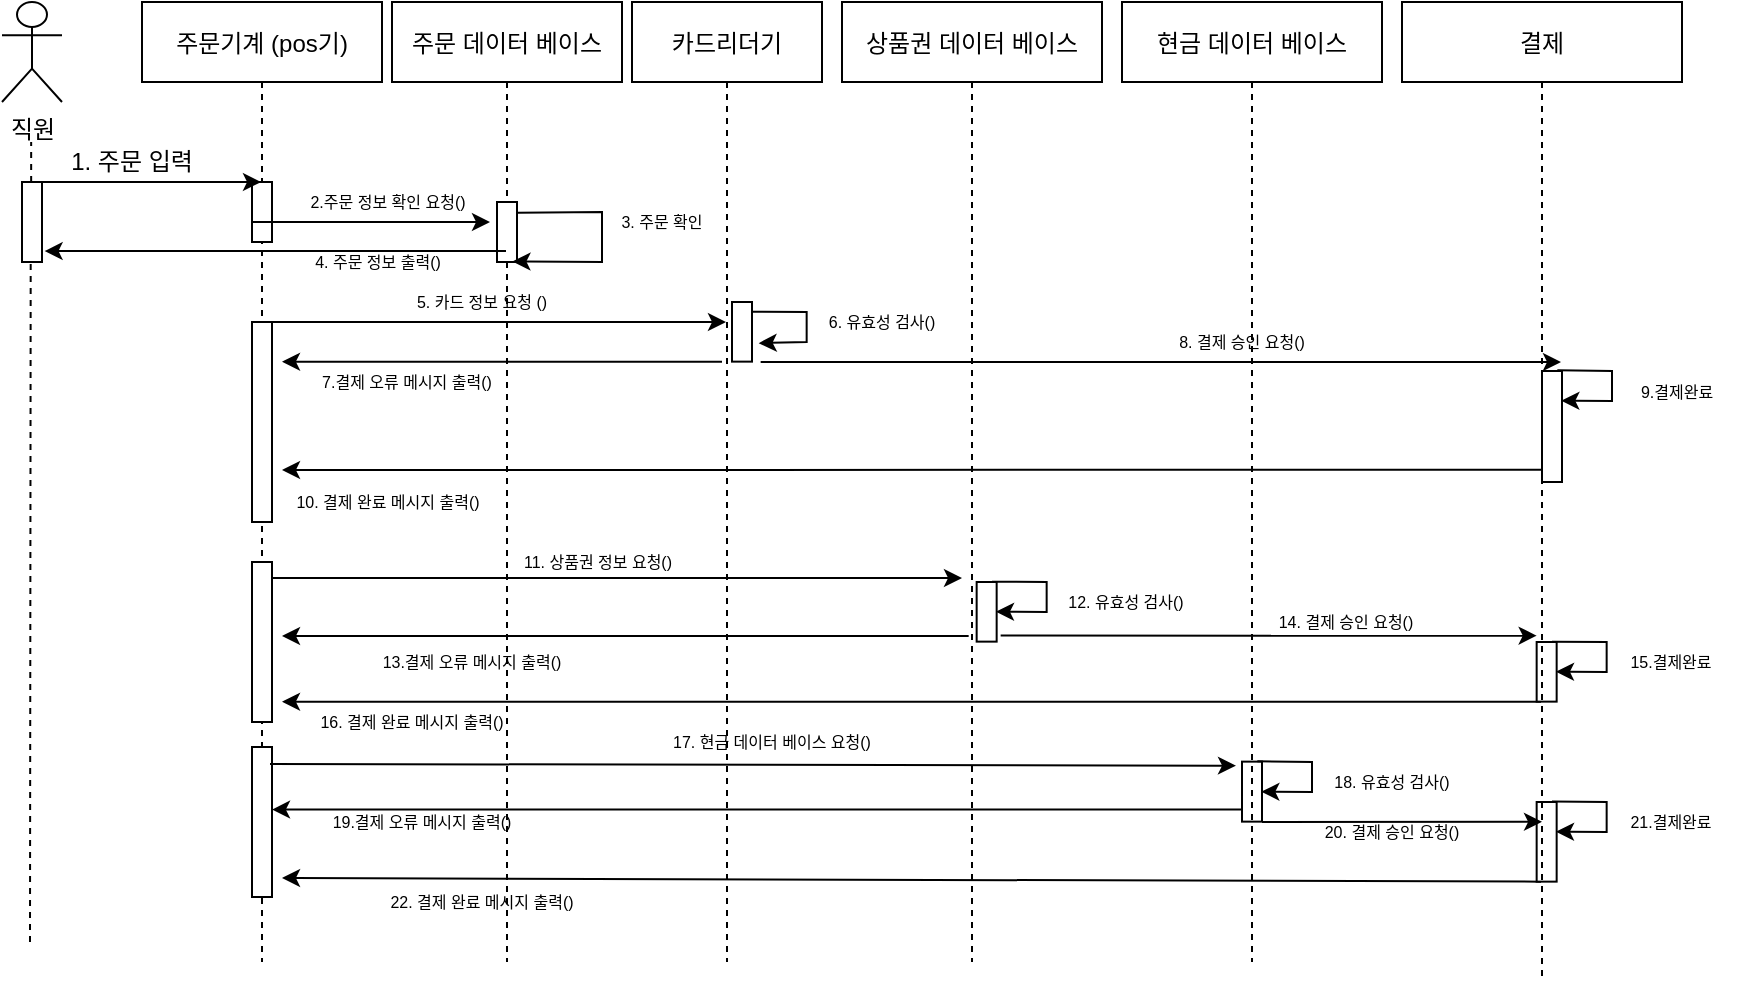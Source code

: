 <mxfile version="18.2.0" type="device"><diagram id="kgpKYQtTHZ0yAKxKKP6v" name="Page-1"><mxGraphModel dx="1139" dy="738" grid="1" gridSize="10" guides="1" tooltips="1" connect="1" arrows="1" fold="1" page="1" pageScale="1" pageWidth="850" pageHeight="1100" math="0" shadow="0"><root><mxCell id="0"/><mxCell id="1" parent="0"/><mxCell id="3nuBFxr9cyL0pnOWT2aG-1" value="주문기계 (pos기)" style="shape=umlLifeline;perimeter=lifelinePerimeter;container=1;collapsible=0;recursiveResize=0;rounded=0;shadow=0;strokeWidth=1;" parent="1" vertex="1"><mxGeometry x="130" y="50" width="120" height="480" as="geometry"/></mxCell><mxCell id="Yt1ReHzZaRDa2XEE1c17-17" value="" style="points=[];perimeter=orthogonalPerimeter;rounded=0;shadow=0;strokeWidth=1;" parent="3nuBFxr9cyL0pnOWT2aG-1" vertex="1"><mxGeometry x="55" y="90" width="10" height="30" as="geometry"/></mxCell><mxCell id="Yt1ReHzZaRDa2XEE1c17-84" value="" style="points=[];perimeter=orthogonalPerimeter;rounded=0;shadow=0;strokeWidth=1;" parent="3nuBFxr9cyL0pnOWT2aG-1" vertex="1"><mxGeometry x="55" y="372.5" width="10" height="75" as="geometry"/></mxCell><mxCell id="Yt1ReHzZaRDa2XEE1c17-83" value="" style="points=[];perimeter=orthogonalPerimeter;rounded=0;shadow=0;strokeWidth=1;" parent="3nuBFxr9cyL0pnOWT2aG-1" vertex="1"><mxGeometry x="55" y="280" width="10" height="80" as="geometry"/></mxCell><mxCell id="Yt1ReHzZaRDa2XEE1c17-32" value="" style="points=[];perimeter=orthogonalPerimeter;rounded=0;shadow=0;strokeWidth=1;" parent="3nuBFxr9cyL0pnOWT2aG-1" vertex="1"><mxGeometry x="55" y="160" width="10" height="100" as="geometry"/></mxCell><mxCell id="3nuBFxr9cyL0pnOWT2aG-5" value="카드리더기" style="shape=umlLifeline;perimeter=lifelinePerimeter;container=1;collapsible=0;recursiveResize=0;rounded=0;shadow=0;strokeWidth=1;" parent="1" vertex="1"><mxGeometry x="375" y="50" width="95" height="480" as="geometry"/></mxCell><mxCell id="vdFL5Fd_I6EuEG8kk1dg-4" value="3. 주문 확인" style="text;html=1;strokeColor=none;fillColor=none;align=center;verticalAlign=middle;whiteSpace=wrap;rounded=0;fontSize=8;" parent="3nuBFxr9cyL0pnOWT2aG-5" vertex="1"><mxGeometry x="-20" y="100" width="70" height="20" as="geometry"/></mxCell><mxCell id="Yt1ReHzZaRDa2XEE1c17-28" value="" style="points=[];perimeter=orthogonalPerimeter;rounded=0;shadow=0;strokeWidth=1;" parent="3nuBFxr9cyL0pnOWT2aG-5" vertex="1"><mxGeometry x="50" y="150" width="10" height="29.82" as="geometry"/></mxCell><mxCell id="Yt1ReHzZaRDa2XEE1c17-29" value="" style="endArrow=classic;html=1;rounded=0;fontSize=8;exitX=0.767;exitY=-0.006;exitDx=0;exitDy=0;exitPerimeter=0;entryX=1.1;entryY=0.522;entryDx=0;entryDy=0;entryPerimeter=0;" parent="3nuBFxr9cyL0pnOWT2aG-5" edge="1"><mxGeometry width="50" height="50" relative="1" as="geometry"><mxPoint x="60" y="154.821" as="sourcePoint"/><mxPoint x="63.33" y="170.566" as="targetPoint"/><Array as="points"><mxPoint x="87.33" y="155"/><mxPoint x="87.33" y="170"/></Array></mxGeometry></mxCell><mxCell id="Yt1ReHzZaRDa2XEE1c17-31" value="" style="endArrow=classic;html=1;rounded=0;fontSize=8;entryX=0;entryY=0;entryDx=0;entryDy=0;" parent="3nuBFxr9cyL0pnOWT2aG-5" edge="1" target="Yt1ReHzZaRDa2XEE1c17-33"><mxGeometry width="50" height="50" relative="1" as="geometry"><mxPoint x="45" y="179.82" as="sourcePoint"/><mxPoint x="-295" y="179.82" as="targetPoint"/><Array as="points"><mxPoint x="-105" y="179.82"/></Array></mxGeometry></mxCell><mxCell id="Yt1ReHzZaRDa2XEE1c17-78" value="" style="endArrow=classic;html=1;rounded=0;fontSize=8;entryX=0;entryY=0;entryDx=0;entryDy=0;" parent="3nuBFxr9cyL0pnOWT2aG-5" edge="1" target="Yt1ReHzZaRDa2XEE1c17-79"><mxGeometry width="50" height="50" relative="1" as="geometry"><mxPoint x="454.5" y="349.82" as="sourcePoint"/><mxPoint x="-295" y="349.82" as="targetPoint"/></mxGeometry></mxCell><mxCell id="Yt1ReHzZaRDa2XEE1c17-44" value="" style="points=[];perimeter=orthogonalPerimeter;rounded=0;shadow=0;strokeWidth=1;" parent="3nuBFxr9cyL0pnOWT2aG-5" vertex="1"><mxGeometry x="172.33" y="290" width="10" height="29.82" as="geometry"/></mxCell><mxCell id="Yt1ReHzZaRDa2XEE1c17-45" value="" style="endArrow=classic;html=1;rounded=0;fontSize=8;exitX=0.767;exitY=-0.006;exitDx=0;exitDy=0;exitPerimeter=0;" parent="3nuBFxr9cyL0pnOWT2aG-5" source="Yt1ReHzZaRDa2XEE1c17-44" edge="1"><mxGeometry width="50" height="50" relative="1" as="geometry"><mxPoint x="-237.67" y="290" as="sourcePoint"/><mxPoint x="182" y="304.82" as="targetPoint"/><Array as="points"><mxPoint x="207.33" y="290"/><mxPoint x="207.33" y="305"/></Array></mxGeometry></mxCell><mxCell id="Yt1ReHzZaRDa2XEE1c17-46" value="12. 유효성 검사()" style="text;html=1;strokeColor=none;fillColor=none;align=center;verticalAlign=middle;whiteSpace=wrap;rounded=0;fontSize=8;" parent="3nuBFxr9cyL0pnOWT2aG-5" vertex="1"><mxGeometry x="207.33" y="290" width="80" height="20" as="geometry"/></mxCell><mxCell id="Yt1ReHzZaRDa2XEE1c17-40" value="17. 현금 데이터 베이스 요청()" style="text;html=1;strokeColor=none;fillColor=none;align=center;verticalAlign=middle;whiteSpace=wrap;rounded=0;fontSize=8;" parent="3nuBFxr9cyL0pnOWT2aG-5" vertex="1"><mxGeometry x="5.684e-14" y="359.82" width="140" height="20" as="geometry"/></mxCell><mxCell id="Yt1ReHzZaRDa2XEE1c17-67" value="14. 결제 승인 요청()" style="text;html=1;strokeColor=none;fillColor=none;align=center;verticalAlign=middle;whiteSpace=wrap;rounded=0;fontSize=8;" parent="3nuBFxr9cyL0pnOWT2aG-5" vertex="1"><mxGeometry x="297.33" y="299.82" width="120" height="20" as="geometry"/></mxCell><mxCell id="Yt1ReHzZaRDa2XEE1c17-57" value="" style="points=[];perimeter=orthogonalPerimeter;rounded=0;shadow=0;strokeWidth=1;" parent="3nuBFxr9cyL0pnOWT2aG-5" vertex="1"><mxGeometry x="305" y="379.82" width="10" height="30" as="geometry"/></mxCell><mxCell id="Yt1ReHzZaRDa2XEE1c17-58" value="" style="endArrow=classic;html=1;rounded=0;fontSize=8;exitX=0.767;exitY=-0.006;exitDx=0;exitDy=0;exitPerimeter=0;" parent="3nuBFxr9cyL0pnOWT2aG-5" source="Yt1ReHzZaRDa2XEE1c17-57" edge="1"><mxGeometry width="50" height="50" relative="1" as="geometry"><mxPoint x="-585" y="330" as="sourcePoint"/><mxPoint x="314.67" y="394.82" as="targetPoint"/><Array as="points"><mxPoint x="340" y="380.0"/><mxPoint x="340" y="395.0"/></Array></mxGeometry></mxCell><mxCell id="Yt1ReHzZaRDa2XEE1c17-59" value="18. 유효성 검사()" style="text;html=1;strokeColor=none;fillColor=none;align=center;verticalAlign=middle;whiteSpace=wrap;rounded=0;fontSize=8;" parent="3nuBFxr9cyL0pnOWT2aG-5" vertex="1"><mxGeometry x="340" y="380.0" width="80" height="20" as="geometry"/></mxCell><mxCell id="Yt1ReHzZaRDa2XEE1c17-90" value="" style="endArrow=classic;html=1;rounded=0;fontSize=8;" parent="3nuBFxr9cyL0pnOWT2aG-5" edge="1"><mxGeometry width="50" height="50" relative="1" as="geometry"><mxPoint x="454.5" y="439.82" as="sourcePoint"/><mxPoint x="-175" y="438" as="targetPoint"/></mxGeometry></mxCell><mxCell id="Yt1ReHzZaRDa2XEE1c17-68" value="" style="points=[];perimeter=orthogonalPerimeter;rounded=0;shadow=0;strokeWidth=1;" parent="3nuBFxr9cyL0pnOWT2aG-5" vertex="1"><mxGeometry x="452.33" y="320" width="10" height="29.82" as="geometry"/></mxCell><mxCell id="Yt1ReHzZaRDa2XEE1c17-69" value="" style="endArrow=classic;html=1;rounded=0;fontSize=8;exitX=0.767;exitY=-0.006;exitDx=0;exitDy=0;exitPerimeter=0;" parent="3nuBFxr9cyL0pnOWT2aG-5" source="Yt1ReHzZaRDa2XEE1c17-68" edge="1"><mxGeometry width="50" height="50" relative="1" as="geometry"><mxPoint x="-1827.67" y="170" as="sourcePoint"/><mxPoint x="462.0" y="334.82" as="targetPoint"/><Array as="points"><mxPoint x="487.33" y="320"/><mxPoint x="487.33" y="335.0"/></Array></mxGeometry></mxCell><mxCell id="Yt1ReHzZaRDa2XEE1c17-70" value="15.결제완료" style="text;html=1;strokeColor=none;fillColor=none;align=center;verticalAlign=middle;whiteSpace=wrap;rounded=0;fontSize=8;" parent="3nuBFxr9cyL0pnOWT2aG-5" vertex="1"><mxGeometry x="487.33" y="320" width="65" height="20" as="geometry"/></mxCell><mxCell id="Yt1ReHzZaRDa2XEE1c17-87" value="" style="points=[];perimeter=orthogonalPerimeter;rounded=0;shadow=0;strokeWidth=1;" parent="3nuBFxr9cyL0pnOWT2aG-5" vertex="1"><mxGeometry x="452.33" y="400.0" width="10" height="39.82" as="geometry"/></mxCell><mxCell id="Yt1ReHzZaRDa2XEE1c17-88" value="" style="endArrow=classic;html=1;rounded=0;fontSize=8;exitX=0.767;exitY=-0.006;exitDx=0;exitDy=0;exitPerimeter=0;" parent="3nuBFxr9cyL0pnOWT2aG-5" source="Yt1ReHzZaRDa2XEE1c17-87" edge="1"><mxGeometry width="50" height="50" relative="1" as="geometry"><mxPoint x="-2587.67" y="200" as="sourcePoint"/><mxPoint x="462" y="414.82" as="targetPoint"/><Array as="points"><mxPoint x="487.33" y="400.0"/><mxPoint x="487.33" y="415.0"/></Array></mxGeometry></mxCell><mxCell id="Yt1ReHzZaRDa2XEE1c17-89" value="21.결제완료" style="text;html=1;strokeColor=none;fillColor=none;align=center;verticalAlign=middle;whiteSpace=wrap;rounded=0;fontSize=8;" parent="3nuBFxr9cyL0pnOWT2aG-5" vertex="1"><mxGeometry x="487.33" y="400.0" width="65" height="20" as="geometry"/></mxCell><mxCell id="Yt1ReHzZaRDa2XEE1c17-47" value="" style="endArrow=classic;html=1;rounded=0;fontSize=8;exitX=-0.4;exitY=0.905;exitDx=0;exitDy=0;exitPerimeter=0;" parent="3nuBFxr9cyL0pnOWT2aG-5" source="Yt1ReHzZaRDa2XEE1c17-44" edge="1"><mxGeometry width="50" height="50" relative="1" as="geometry"><mxPoint x="12.33" y="359.82" as="sourcePoint"/><mxPoint x="-175" y="317" as="targetPoint"/></mxGeometry></mxCell><mxCell id="Yt1ReHzZaRDa2XEE1c17-66" value="" style="endArrow=classic;html=1;rounded=0;fontSize=8;exitX=1.2;exitY=0.899;exitDx=0;exitDy=0;exitPerimeter=0;" parent="3nuBFxr9cyL0pnOWT2aG-5" source="Yt1ReHzZaRDa2XEE1c17-44" edge="1"><mxGeometry width="50" height="50" relative="1" as="geometry"><mxPoint x="192.33" y="319.82" as="sourcePoint"/><mxPoint x="452.33" y="316.82" as="targetPoint"/><Array as="points"/></mxGeometry></mxCell><mxCell id="Yt1ReHzZaRDa2XEE1c17-1" value="직원" style="shape=umlActor;verticalLabelPosition=bottom;verticalAlign=top;html=1;outlineConnect=0;" parent="1" vertex="1"><mxGeometry x="60" y="50" width="30" height="50" as="geometry"/></mxCell><mxCell id="Yt1ReHzZaRDa2XEE1c17-6" value="주문 데이터 베이스" style="shape=umlLifeline;perimeter=lifelinePerimeter;container=1;collapsible=0;recursiveResize=0;rounded=0;shadow=0;strokeWidth=1;" parent="1" vertex="1"><mxGeometry x="255" y="50" width="115" height="480" as="geometry"/></mxCell><mxCell id="Yt1ReHzZaRDa2XEE1c17-15" value="" style="endArrow=classic;html=1;rounded=0;startArrow=none;" parent="Yt1ReHzZaRDa2XEE1c17-6" edge="1"><mxGeometry width="50" height="50" relative="1" as="geometry"><mxPoint x="-70" y="110" as="sourcePoint"/><mxPoint x="49" y="110" as="targetPoint"/><Array as="points"><mxPoint x="-20" y="110"/></Array></mxGeometry></mxCell><mxCell id="Yt1ReHzZaRDa2XEE1c17-21" value="" style="points=[];perimeter=orthogonalPerimeter;rounded=0;shadow=0;strokeWidth=1;" parent="Yt1ReHzZaRDa2XEE1c17-6" vertex="1"><mxGeometry x="52.5" y="100" width="10" height="30" as="geometry"/></mxCell><mxCell id="vdFL5Fd_I6EuEG8kk1dg-3" value="" style="endArrow=classic;html=1;rounded=0;exitX=1.033;exitY=0.18;exitDx=0;exitDy=0;exitPerimeter=0;entryX=0.772;entryY=0.991;entryDx=0;entryDy=0;entryPerimeter=0;" parent="Yt1ReHzZaRDa2XEE1c17-6" source="Yt1ReHzZaRDa2XEE1c17-21" target="Yt1ReHzZaRDa2XEE1c17-21" edge="1"><mxGeometry width="50" height="50" relative="1" as="geometry"><mxPoint x="75" y="110" as="sourcePoint"/><mxPoint x="95" y="350" as="targetPoint"/><Array as="points"><mxPoint x="105" y="105"/><mxPoint x="105" y="130"/></Array></mxGeometry></mxCell><mxCell id="Yt1ReHzZaRDa2XEE1c17-16" value="2.주문 정보 확인 요청()" style="text;html=1;strokeColor=none;fillColor=none;align=center;verticalAlign=middle;whiteSpace=wrap;rounded=0;fontSize=8;" parent="Yt1ReHzZaRDa2XEE1c17-6" vertex="1"><mxGeometry x="-57.5" y="90" width="110" height="20" as="geometry"/></mxCell><mxCell id="vdFL5Fd_I6EuEG8kk1dg-6" value="4. 주문 정보 출력()" style="text;html=1;strokeColor=none;fillColor=none;align=center;verticalAlign=middle;whiteSpace=wrap;rounded=0;fontSize=8;" parent="Yt1ReHzZaRDa2XEE1c17-6" vertex="1"><mxGeometry x="-57.5" y="120" width="100" height="20" as="geometry"/></mxCell><mxCell id="Yt1ReHzZaRDa2XEE1c17-22" value="5. 카드 정보 요청 ()" style="text;html=1;strokeColor=none;fillColor=none;align=center;verticalAlign=middle;whiteSpace=wrap;rounded=0;fontSize=8;" parent="Yt1ReHzZaRDa2XEE1c17-6" vertex="1"><mxGeometry x="-15" y="140" width="120" height="20" as="geometry"/></mxCell><mxCell id="Yt1ReHzZaRDa2XEE1c17-62" value="19.결제 오류 메시지 출력()" style="text;html=1;strokeColor=none;fillColor=none;align=center;verticalAlign=middle;whiteSpace=wrap;rounded=0;fontSize=8;" parent="Yt1ReHzZaRDa2XEE1c17-6" vertex="1"><mxGeometry x="-55.0" y="400" width="140" height="20" as="geometry"/></mxCell><mxCell id="Yt1ReHzZaRDa2XEE1c17-93" value="22. 결제 완료 메시지 출력()" style="text;html=1;strokeColor=none;fillColor=none;align=center;verticalAlign=middle;whiteSpace=wrap;rounded=0;fontSize=8;" parent="Yt1ReHzZaRDa2XEE1c17-6" vertex="1"><mxGeometry x="-20" y="440" width="130" height="20" as="geometry"/></mxCell><mxCell id="Yt1ReHzZaRDa2XEE1c17-79" value="16. 결제 완료 메시지 출력()" style="text;html=1;strokeColor=none;fillColor=none;align=center;verticalAlign=middle;whiteSpace=wrap;rounded=0;fontSize=8;" parent="Yt1ReHzZaRDa2XEE1c17-6" vertex="1"><mxGeometry x="-55" y="349.82" width="130" height="20" as="geometry"/></mxCell><mxCell id="Yt1ReHzZaRDa2XEE1c17-48" value="13.결제 오류 메시지 출력()" style="text;html=1;strokeColor=none;fillColor=none;align=center;verticalAlign=middle;whiteSpace=wrap;rounded=0;fontSize=8;" parent="Yt1ReHzZaRDa2XEE1c17-6" vertex="1"><mxGeometry x="-25" y="319.82" width="130" height="20" as="geometry"/></mxCell><mxCell id="Yt1ReHzZaRDa2XEE1c17-73" value="10. 결제 완료 메시지 출력()" style="text;html=1;strokeColor=none;fillColor=none;align=center;verticalAlign=middle;whiteSpace=wrap;rounded=0;fontSize=8;" parent="Yt1ReHzZaRDa2XEE1c17-6" vertex="1"><mxGeometry x="-62.5" y="240" width="120" height="20" as="geometry"/></mxCell><mxCell id="Yt1ReHzZaRDa2XEE1c17-7" value="상품권 데이터 베이스" style="shape=umlLifeline;perimeter=lifelinePerimeter;container=1;collapsible=0;recursiveResize=0;rounded=0;shadow=0;strokeWidth=1;" parent="1" vertex="1"><mxGeometry x="480" y="50" width="130" height="480" as="geometry"/></mxCell><mxCell id="Yt1ReHzZaRDa2XEE1c17-30" value="6. 유효성 검사()" style="text;html=1;strokeColor=none;fillColor=none;align=center;verticalAlign=middle;whiteSpace=wrap;rounded=0;fontSize=8;" parent="Yt1ReHzZaRDa2XEE1c17-7" vertex="1"><mxGeometry x="-20.0" y="150" width="80" height="20" as="geometry"/></mxCell><mxCell id="Yt1ReHzZaRDa2XEE1c17-72" value="" style="endArrow=classic;html=1;rounded=0;fontSize=8;" parent="Yt1ReHzZaRDa2XEE1c17-7" edge="1"><mxGeometry width="50" height="50" relative="1" as="geometry"><mxPoint x="349.75" y="233.89" as="sourcePoint"/><mxPoint x="-280" y="234" as="targetPoint"/></mxGeometry></mxCell><mxCell id="Yt1ReHzZaRDa2XEE1c17-8" value="현금 데이터 베이스" style="shape=umlLifeline;perimeter=lifelinePerimeter;container=1;collapsible=0;recursiveResize=0;rounded=0;shadow=0;strokeWidth=1;" parent="1" vertex="1"><mxGeometry x="620" y="50" width="130" height="480" as="geometry"/></mxCell><mxCell id="Yt1ReHzZaRDa2XEE1c17-27" value="8. 결제 승인 요청()" style="text;html=1;strokeColor=none;fillColor=none;align=center;verticalAlign=middle;whiteSpace=wrap;rounded=0;fontSize=8;" parent="Yt1ReHzZaRDa2XEE1c17-8" vertex="1"><mxGeometry y="159.82" width="120" height="20" as="geometry"/></mxCell><mxCell id="Yt1ReHzZaRDa2XEE1c17-9" value="결제" style="shape=umlLifeline;perimeter=lifelinePerimeter;container=1;collapsible=0;recursiveResize=0;rounded=0;shadow=0;strokeWidth=1;" parent="1" vertex="1"><mxGeometry x="760" y="50" width="140" height="490" as="geometry"/></mxCell><mxCell id="vdFL5Fd_I6EuEG8kk1dg-12" value="20. 결제 승인 요청()" style="text;html=1;strokeColor=none;fillColor=none;align=center;verticalAlign=middle;whiteSpace=wrap;rounded=0;fontSize=8;" parent="Yt1ReHzZaRDa2XEE1c17-9" vertex="1"><mxGeometry x="-65" y="405" width="120" height="20" as="geometry"/></mxCell><mxCell id="Yt1ReHzZaRDa2XEE1c17-10" value="" style="endArrow=none;dashed=1;html=1;rounded=0;startArrow=none;" parent="1" source="Yt1ReHzZaRDa2XEE1c17-13" edge="1"><mxGeometry width="50" height="50" relative="1" as="geometry"><mxPoint x="75" y="350" as="sourcePoint"/><mxPoint x="74.58" y="120" as="targetPoint"/></mxGeometry></mxCell><mxCell id="Yt1ReHzZaRDa2XEE1c17-11" value="" style="endArrow=classic;html=1;rounded=0;" parent="1" target="3nuBFxr9cyL0pnOWT2aG-1" edge="1"><mxGeometry width="50" height="50" relative="1" as="geometry"><mxPoint x="70" y="140" as="sourcePoint"/><mxPoint x="440" y="240" as="targetPoint"/><Array as="points"><mxPoint x="110" y="140"/></Array></mxGeometry></mxCell><mxCell id="Yt1ReHzZaRDa2XEE1c17-12" value="1. 주문 입력" style="text;html=1;strokeColor=none;fillColor=none;align=center;verticalAlign=middle;whiteSpace=wrap;rounded=0;" parent="1" vertex="1"><mxGeometry x="90" y="120" width="70" height="20" as="geometry"/></mxCell><mxCell id="Yt1ReHzZaRDa2XEE1c17-13" value="" style="points=[];perimeter=orthogonalPerimeter;rounded=0;shadow=0;strokeWidth=1;" parent="1" vertex="1"><mxGeometry x="70" y="140" width="10" height="40" as="geometry"/></mxCell><mxCell id="Yt1ReHzZaRDa2XEE1c17-63" value="" style="points=[];perimeter=orthogonalPerimeter;rounded=0;shadow=0;strokeWidth=1;" parent="1" vertex="1"><mxGeometry x="830" y="234.5" width="10" height="55.5" as="geometry"/></mxCell><mxCell id="Yt1ReHzZaRDa2XEE1c17-64" value="" style="endArrow=classic;html=1;rounded=0;fontSize=8;exitX=0.767;exitY=-0.006;exitDx=0;exitDy=0;exitPerimeter=0;" parent="1" source="Yt1ReHzZaRDa2XEE1c17-63" edge="1"><mxGeometry width="50" height="50" relative="1" as="geometry"><mxPoint x="-690" y="134.5" as="sourcePoint"/><mxPoint x="839.67" y="249.32" as="targetPoint"/><Array as="points"><mxPoint x="865" y="234.5"/><mxPoint x="865" y="249.5"/></Array></mxGeometry></mxCell><mxCell id="Yt1ReHzZaRDa2XEE1c17-65" value="9.결제완료" style="text;html=1;strokeColor=none;fillColor=none;align=center;verticalAlign=middle;whiteSpace=wrap;rounded=0;fontSize=8;" parent="1" vertex="1"><mxGeometry x="865" y="234.5" width="65" height="20" as="geometry"/></mxCell><mxCell id="Yt1ReHzZaRDa2XEE1c17-14" value="" style="endArrow=none;dashed=1;html=1;rounded=0;startArrow=none;entryX=0.435;entryY=0.972;entryDx=0;entryDy=0;entryPerimeter=0;" parent="1" target="Yt1ReHzZaRDa2XEE1c17-13" edge="1"><mxGeometry width="50" height="50" relative="1" as="geometry"><mxPoint x="74" y="520" as="sourcePoint"/><mxPoint x="85" y="390" as="targetPoint"/></mxGeometry></mxCell><mxCell id="Yt1ReHzZaRDa2XEE1c17-26" value="" style="endArrow=classic;html=1;rounded=0;fontSize=8;exitX=0.933;exitY=0.861;exitDx=0;exitDy=0;exitPerimeter=0;" parent="1" edge="1"><mxGeometry width="50" height="50" relative="1" as="geometry"><mxPoint x="439.33" y="229.995" as="sourcePoint"/><mxPoint x="839.5" y="229.995" as="targetPoint"/><Array as="points"/></mxGeometry></mxCell><mxCell id="Yt1ReHzZaRDa2XEE1c17-20" value="" style="endArrow=classic;html=1;rounded=0;fontSize=8;" parent="1" target="3nuBFxr9cyL0pnOWT2aG-5" edge="1"><mxGeometry width="50" height="50" relative="1" as="geometry"><mxPoint x="190" y="210" as="sourcePoint"/><mxPoint x="185" y="210" as="targetPoint"/><Array as="points"/></mxGeometry></mxCell><mxCell id="vdFL5Fd_I6EuEG8kk1dg-5" value="" style="endArrow=classic;html=1;rounded=0;entryX=1.13;entryY=0.863;entryDx=0;entryDy=0;entryPerimeter=0;" parent="1" source="Yt1ReHzZaRDa2XEE1c17-6" target="Yt1ReHzZaRDa2XEE1c17-13" edge="1"><mxGeometry width="50" height="50" relative="1" as="geometry"><mxPoint x="470" y="340" as="sourcePoint"/><mxPoint x="520" y="290" as="targetPoint"/></mxGeometry></mxCell><mxCell id="Yt1ReHzZaRDa2XEE1c17-37" value="" style="endArrow=classic;html=1;rounded=0;fontSize=8;" parent="1" source="Yt1ReHzZaRDa2XEE1c17-83" edge="1"><mxGeometry width="50" height="50" relative="1" as="geometry"><mxPoint x="317.5" y="339.82" as="sourcePoint"/><mxPoint x="540" y="338" as="targetPoint"/><Array as="points"/></mxGeometry></mxCell><mxCell id="Yt1ReHzZaRDa2XEE1c17-39" value="11. 상품권 정보 요청()" style="text;html=1;strokeColor=none;fillColor=none;align=center;verticalAlign=middle;whiteSpace=wrap;rounded=0;fontSize=8;" parent="1" vertex="1"><mxGeometry x="297.5" y="320" width="120" height="20" as="geometry"/></mxCell><mxCell id="Yt1ReHzZaRDa2XEE1c17-42" value="" style="endArrow=classic;html=1;rounded=0;fontSize=8;entryX=-0.3;entryY=0.067;entryDx=0;entryDy=0;entryPerimeter=0;exitX=0.9;exitY=0.113;exitDx=0;exitDy=0;exitPerimeter=0;" parent="1" source="Yt1ReHzZaRDa2XEE1c17-84" target="Yt1ReHzZaRDa2XEE1c17-57" edge="1"><mxGeometry width="50" height="50" relative="1" as="geometry"><mxPoint x="310" y="431.82" as="sourcePoint"/><mxPoint x="687" y="429.82" as="targetPoint"/><Array as="points"/></mxGeometry></mxCell><mxCell id="Yt1ReHzZaRDa2XEE1c17-60" value="" style="endArrow=classic;html=1;rounded=0;fontSize=8;exitX=0.017;exitY=0.799;exitDx=0;exitDy=0;exitPerimeter=0;" parent="1" source="Yt1ReHzZaRDa2XEE1c17-57" target="Yt1ReHzZaRDa2XEE1c17-84" edge="1"><mxGeometry width="50" height="50" relative="1" as="geometry"><mxPoint x="387.33" y="439.82" as="sourcePoint"/><mxPoint x="80" y="453.82" as="targetPoint"/></mxGeometry></mxCell><mxCell id="vdFL5Fd_I6EuEG8kk1dg-11" value="" style="endArrow=classic;html=1;rounded=0;fontSize=8;" parent="1" edge="1"><mxGeometry width="50" height="50" relative="1" as="geometry"><mxPoint x="690" y="460" as="sourcePoint"/><mxPoint x="830.0" y="459.92" as="targetPoint"/><Array as="points"/></mxGeometry></mxCell><mxCell id="Yt1ReHzZaRDa2XEE1c17-33" value="7.결제 오류 메시지 출력()" style="text;html=1;strokeColor=none;fillColor=none;align=center;verticalAlign=middle;whiteSpace=wrap;rounded=0;fontSize=8;" parent="1" vertex="1"><mxGeometry x="200" y="229.82" width="125" height="20" as="geometry"/></mxCell></root></mxGraphModel></diagram></mxfile>
